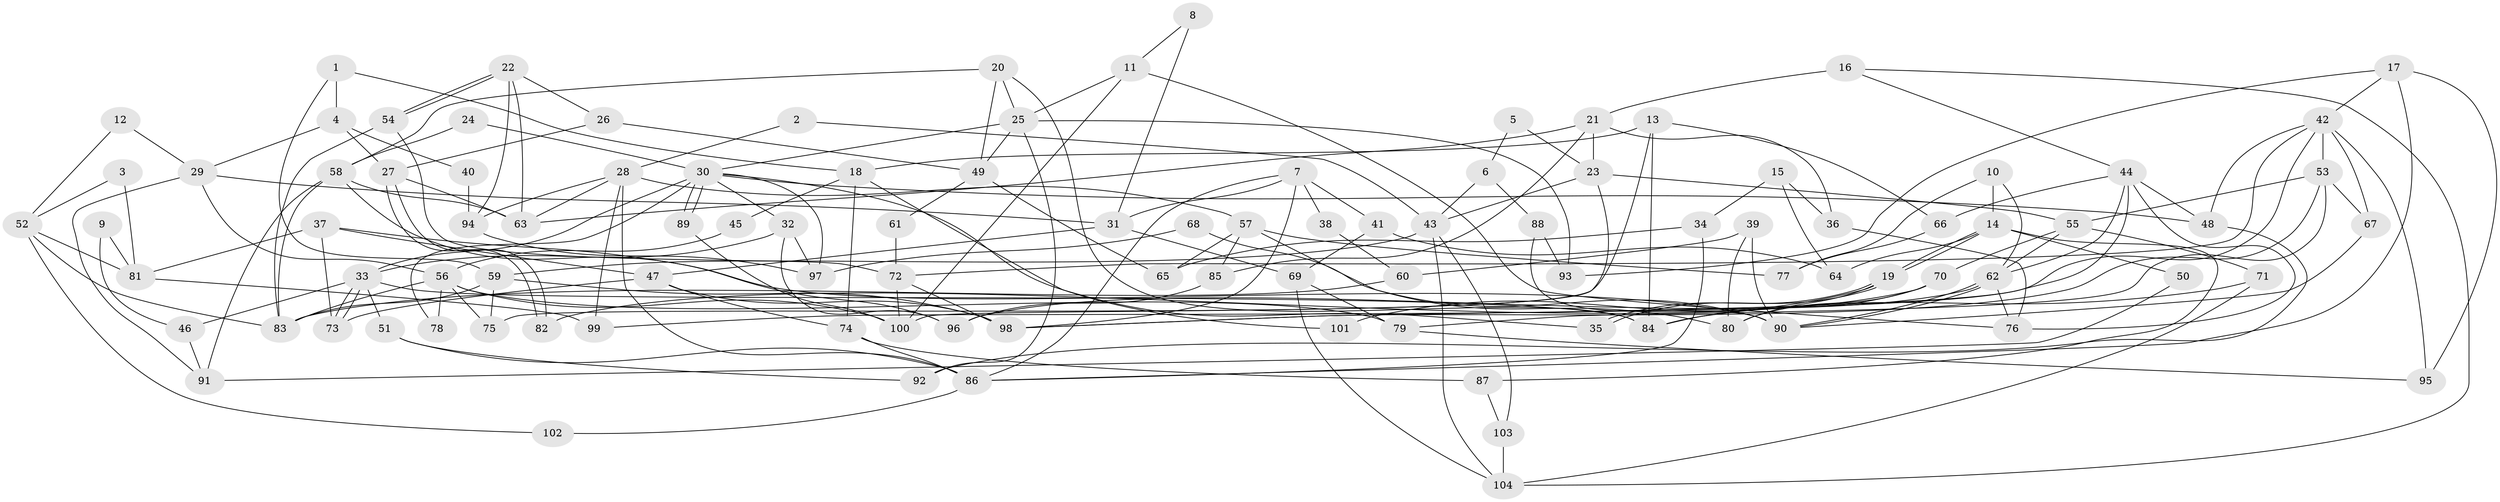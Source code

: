 // Generated by graph-tools (version 1.1) at 2025/36/03/09/25 02:36:09]
// undirected, 104 vertices, 208 edges
graph export_dot {
graph [start="1"]
  node [color=gray90,style=filled];
  1;
  2;
  3;
  4;
  5;
  6;
  7;
  8;
  9;
  10;
  11;
  12;
  13;
  14;
  15;
  16;
  17;
  18;
  19;
  20;
  21;
  22;
  23;
  24;
  25;
  26;
  27;
  28;
  29;
  30;
  31;
  32;
  33;
  34;
  35;
  36;
  37;
  38;
  39;
  40;
  41;
  42;
  43;
  44;
  45;
  46;
  47;
  48;
  49;
  50;
  51;
  52;
  53;
  54;
  55;
  56;
  57;
  58;
  59;
  60;
  61;
  62;
  63;
  64;
  65;
  66;
  67;
  68;
  69;
  70;
  71;
  72;
  73;
  74;
  75;
  76;
  77;
  78;
  79;
  80;
  81;
  82;
  83;
  84;
  85;
  86;
  87;
  88;
  89;
  90;
  91;
  92;
  93;
  94;
  95;
  96;
  97;
  98;
  99;
  100;
  101;
  102;
  103;
  104;
  1 -- 4;
  1 -- 59;
  1 -- 18;
  2 -- 43;
  2 -- 28;
  3 -- 52;
  3 -- 81;
  4 -- 29;
  4 -- 27;
  4 -- 40;
  5 -- 23;
  5 -- 6;
  6 -- 88;
  6 -- 43;
  7 -- 86;
  7 -- 41;
  7 -- 31;
  7 -- 38;
  7 -- 98;
  8 -- 31;
  8 -- 11;
  9 -- 46;
  9 -- 81;
  10 -- 62;
  10 -- 77;
  10 -- 14;
  11 -- 100;
  11 -- 25;
  11 -- 76;
  12 -- 29;
  12 -- 52;
  13 -- 84;
  13 -- 75;
  13 -- 18;
  13 -- 66;
  14 -- 19;
  14 -- 19;
  14 -- 50;
  14 -- 64;
  14 -- 87;
  15 -- 36;
  15 -- 34;
  15 -- 64;
  16 -- 44;
  16 -- 104;
  16 -- 21;
  17 -- 42;
  17 -- 86;
  17 -- 93;
  17 -- 95;
  18 -- 45;
  18 -- 74;
  18 -- 101;
  19 -- 35;
  19 -- 35;
  19 -- 80;
  19 -- 101;
  20 -- 25;
  20 -- 58;
  20 -- 49;
  20 -- 84;
  21 -- 63;
  21 -- 23;
  21 -- 36;
  21 -- 85;
  22 -- 94;
  22 -- 54;
  22 -- 54;
  22 -- 26;
  22 -- 63;
  23 -- 55;
  23 -- 43;
  23 -- 100;
  24 -- 58;
  24 -- 30;
  25 -- 49;
  25 -- 30;
  25 -- 92;
  25 -- 93;
  26 -- 27;
  26 -- 49;
  27 -- 82;
  27 -- 82;
  27 -- 63;
  28 -- 57;
  28 -- 86;
  28 -- 63;
  28 -- 94;
  28 -- 99;
  29 -- 31;
  29 -- 56;
  29 -- 91;
  30 -- 33;
  30 -- 89;
  30 -- 89;
  30 -- 32;
  30 -- 35;
  30 -- 48;
  30 -- 78;
  30 -- 97;
  31 -- 69;
  31 -- 47;
  32 -- 96;
  32 -- 33;
  32 -- 97;
  33 -- 73;
  33 -- 73;
  33 -- 46;
  33 -- 51;
  33 -- 84;
  34 -- 65;
  34 -- 86;
  36 -- 76;
  37 -- 73;
  37 -- 90;
  37 -- 47;
  37 -- 81;
  38 -- 60;
  39 -- 90;
  39 -- 80;
  39 -- 60;
  40 -- 94;
  41 -- 64;
  41 -- 69;
  42 -- 48;
  42 -- 72;
  42 -- 53;
  42 -- 67;
  42 -- 95;
  42 -- 99;
  43 -- 104;
  43 -- 59;
  43 -- 103;
  44 -- 98;
  44 -- 76;
  44 -- 48;
  44 -- 62;
  44 -- 66;
  45 -- 56;
  46 -- 91;
  47 -- 73;
  47 -- 74;
  47 -- 98;
  48 -- 92;
  49 -- 61;
  49 -- 65;
  50 -- 91;
  51 -- 92;
  51 -- 86;
  52 -- 83;
  52 -- 81;
  52 -- 102;
  53 -- 98;
  53 -- 55;
  53 -- 67;
  53 -- 79;
  54 -- 83;
  54 -- 72;
  55 -- 62;
  55 -- 70;
  55 -- 71;
  56 -- 100;
  56 -- 79;
  56 -- 75;
  56 -- 78;
  56 -- 83;
  57 -- 80;
  57 -- 85;
  57 -- 65;
  57 -- 77;
  58 -- 63;
  58 -- 83;
  58 -- 91;
  58 -- 96;
  59 -- 98;
  59 -- 75;
  59 -- 83;
  60 -- 83;
  61 -- 72;
  62 -- 90;
  62 -- 90;
  62 -- 76;
  62 -- 96;
  66 -- 77;
  67 -- 90;
  68 -- 97;
  68 -- 90;
  69 -- 79;
  69 -- 104;
  70 -- 84;
  70 -- 80;
  70 -- 82;
  71 -- 84;
  71 -- 104;
  72 -- 98;
  72 -- 100;
  74 -- 86;
  74 -- 87;
  79 -- 95;
  81 -- 99;
  85 -- 96;
  86 -- 102;
  87 -- 103;
  88 -- 90;
  88 -- 93;
  89 -- 100;
  94 -- 97;
  103 -- 104;
}
